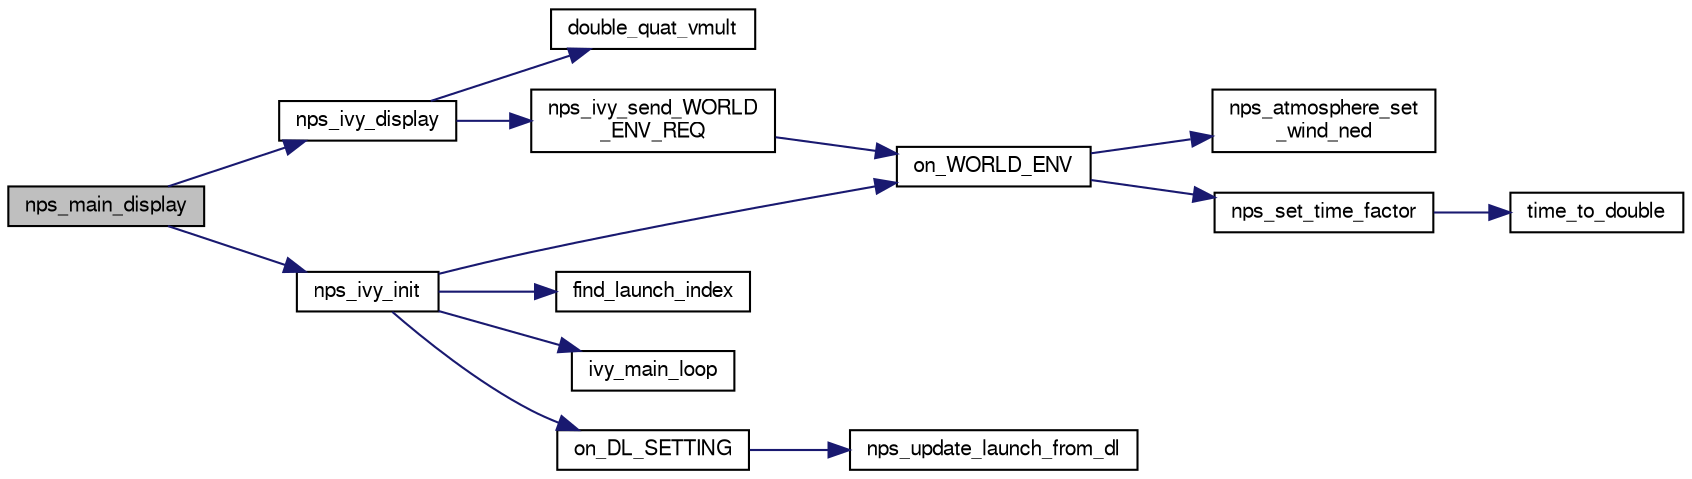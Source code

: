 digraph "nps_main_display"
{
  edge [fontname="FreeSans",fontsize="10",labelfontname="FreeSans",labelfontsize="10"];
  node [fontname="FreeSans",fontsize="10",shape=record];
  rankdir="LR";
  Node1 [label="nps_main_display",height=0.2,width=0.4,color="black", fillcolor="grey75", style="filled", fontcolor="black"];
  Node1 -> Node2 [color="midnightblue",fontsize="10",style="solid",fontname="FreeSans"];
  Node2 [label="nps_ivy_display",height=0.2,width=0.4,color="black", fillcolor="white", style="filled",URL="$nps__ivy_8c.html#ac8dd2616306bc17a53526c762dc08ee5"];
  Node2 -> Node3 [color="midnightblue",fontsize="10",style="solid",fontname="FreeSans"];
  Node3 [label="double_quat_vmult",height=0.2,width=0.4,color="black", fillcolor="white", style="filled",URL="$group__math__algebra__double.html#ga2e224cbc8654aa54ef2ba538adb7b3f9"];
  Node2 -> Node4 [color="midnightblue",fontsize="10",style="solid",fontname="FreeSans"];
  Node4 [label="nps_ivy_send_WORLD\l_ENV_REQ",height=0.2,width=0.4,color="black", fillcolor="white", style="filled",URL="$nps__ivy_8c.html#a589ece9a25821a7a5e55d5996ee06bf3"];
  Node4 -> Node5 [color="midnightblue",fontsize="10",style="solid",fontname="FreeSans"];
  Node5 [label="on_WORLD_ENV",height=0.2,width=0.4,color="black", fillcolor="white", style="filled",URL="$nps__ivy_8c.html#a69dbbcc3e5bb4ed999b59191bc1a348f"];
  Node5 -> Node6 [color="midnightblue",fontsize="10",style="solid",fontname="FreeSans"];
  Node6 [label="nps_atmosphere_set\l_wind_ned",height=0.2,width=0.4,color="black", fillcolor="white", style="filled",URL="$nps__atmosphere_8c.html#a0c302a2aca854b5dbc792b93decc0fb2"];
  Node5 -> Node7 [color="midnightblue",fontsize="10",style="solid",fontname="FreeSans"];
  Node7 [label="nps_set_time_factor",height=0.2,width=0.4,color="black", fillcolor="white", style="filled",URL="$nps__main_8h.html#aba7e0d2ae8c72632537ff335da67e19d"];
  Node7 -> Node8 [color="midnightblue",fontsize="10",style="solid",fontname="FreeSans"];
  Node8 [label="time_to_double",height=0.2,width=0.4,color="black", fillcolor="white", style="filled",URL="$nps__main__common_8c.html#abde7f979f8df9c8db19de17ab6498ec2"];
  Node1 -> Node9 [color="midnightblue",fontsize="10",style="solid",fontname="FreeSans"];
  Node9 [label="nps_ivy_init",height=0.2,width=0.4,color="black", fillcolor="white", style="filled",URL="$nps__ivy_8c.html#ae574a471d006eb2993feb484bce72c40"];
  Node9 -> Node10 [color="midnightblue",fontsize="10",style="solid",fontname="FreeSans"];
  Node10 [label="find_launch_index",height=0.2,width=0.4,color="black", fillcolor="white", style="filled",URL="$nps__ivy_8c.html#afe0a82c5531d5f159086131c63ac6396"];
  Node9 -> Node11 [color="midnightblue",fontsize="10",style="solid",fontname="FreeSans"];
  Node11 [label="ivy_main_loop",height=0.2,width=0.4,color="black", fillcolor="white", style="filled",URL="$nps__ivy_8c.html#a05946b01bf6575d2b2eb5ab7d849382e"];
  Node9 -> Node12 [color="midnightblue",fontsize="10",style="solid",fontname="FreeSans"];
  Node12 [label="on_DL_SETTING",height=0.2,width=0.4,color="black", fillcolor="white", style="filled",URL="$nps__ivy_8c.html#a2bc82ff9c2b6dbda0c4553d05f471632"];
  Node12 -> Node13 [color="midnightblue",fontsize="10",style="solid",fontname="FreeSans"];
  Node13 [label="nps_update_launch_from_dl",height=0.2,width=0.4,color="black", fillcolor="white", style="filled",URL="$nps__main_8h.html#a7b57614ebc6bd40f0f1b7cb2d2aed72f"];
  Node9 -> Node5 [color="midnightblue",fontsize="10",style="solid",fontname="FreeSans"];
}
